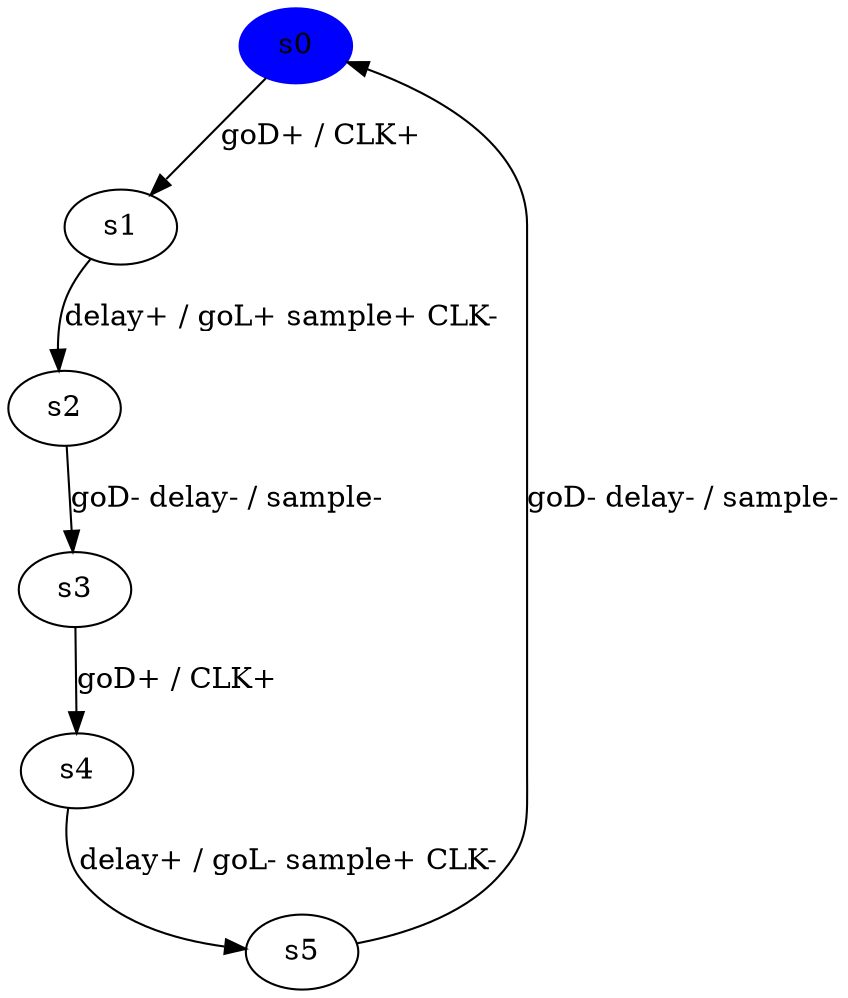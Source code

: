 digraph ctrlD {
	s0 [ style = filled , color = "blue" ];

	// Left Side
	s0 -> s1 [ label = "goD+ / CLK+" ];
	s1 -> s2 [ label = "delay+ / goL+ sample+ CLK-" ];
	s2 -> s3 [ label = "goD- delay- / sample-" ];
	s3 -> s4 [ label = "goD+ / CLK+" ];
	s4 -> s5 [ label = "delay+ / goL- sample+ CLK-" ];
	s5 -> s0 [ label = "goD- delay- / sample-" ];
}
